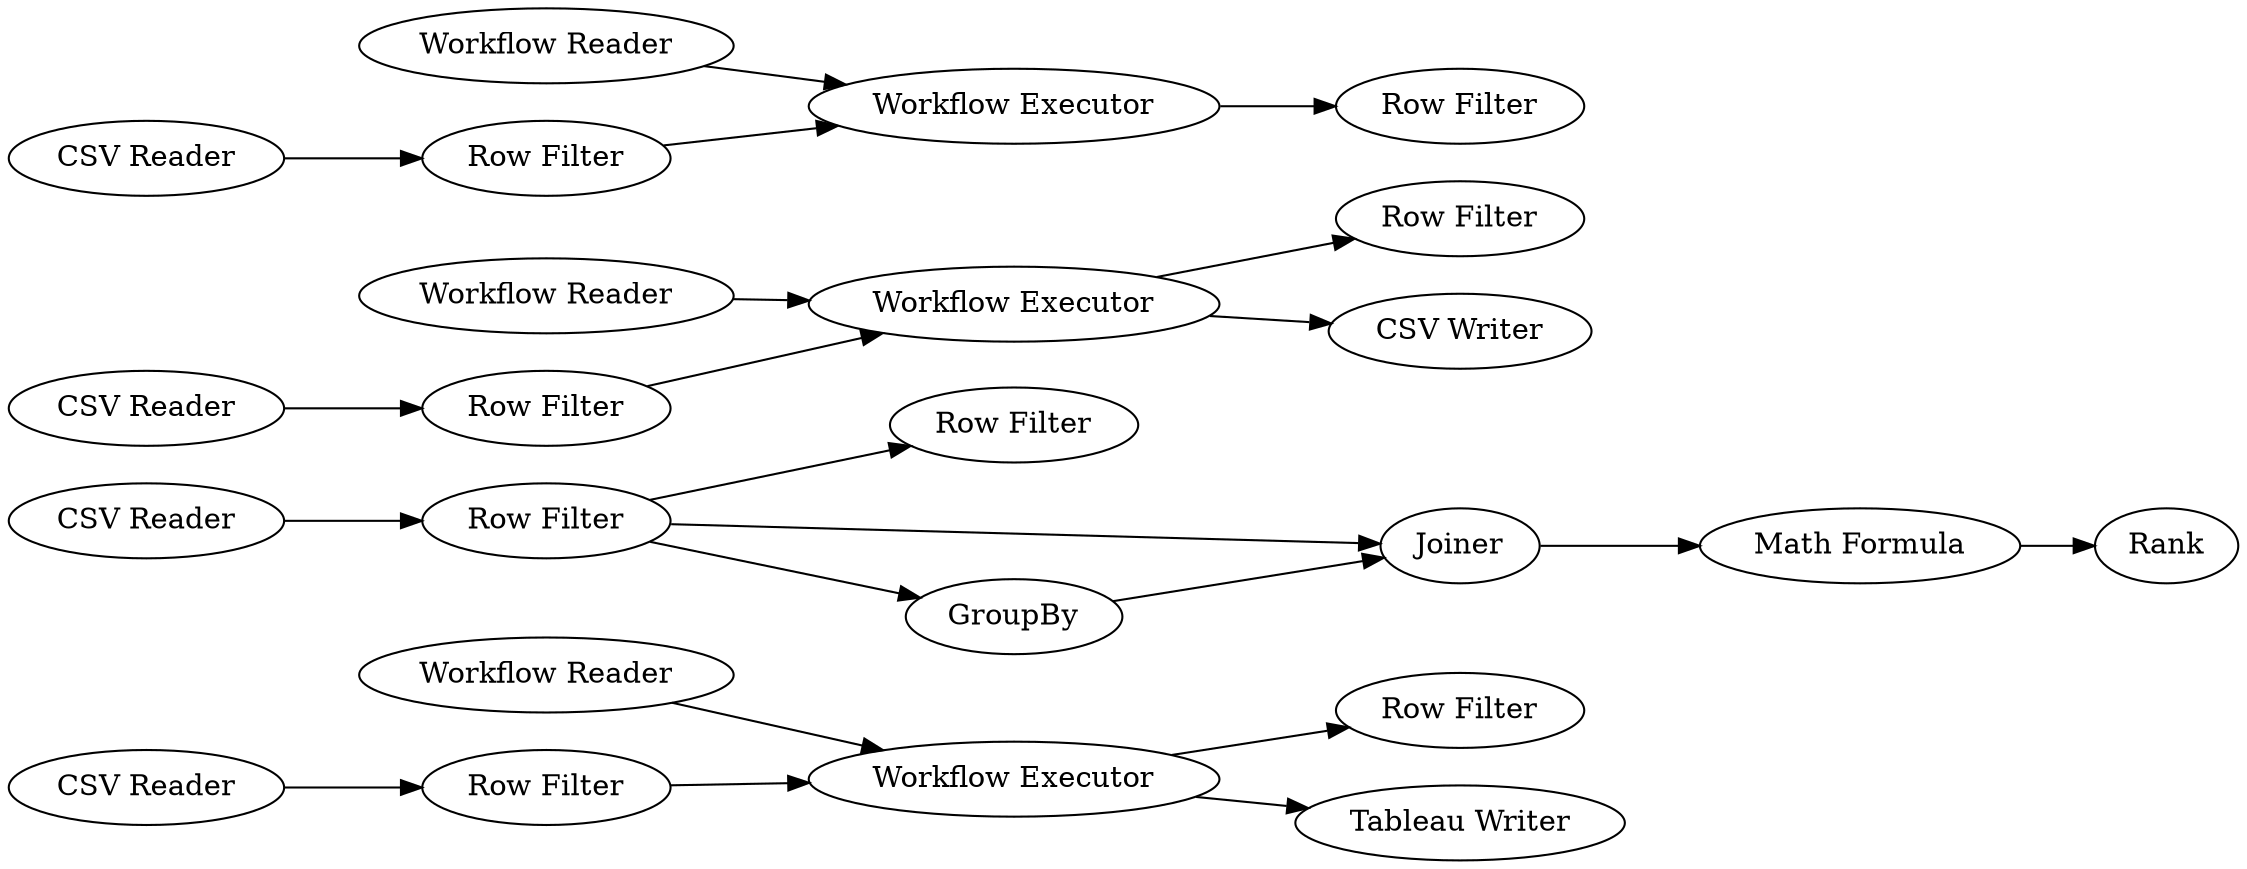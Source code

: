 digraph {
	"2486087254930375026_1468" [label="Row Filter"]
	"2486087254930375026_1486" [label="Math Formula"]
	"2486087254930375026_1488" [label="Row Filter"]
	"2486087254930375026_1485" [label=Joiner]
	"2486087254930375026_1481" [label="Tableau Writer"]
	"2486087254930375026_1470" [label="Workflow Reader"]
	"2486087254930375026_4" [label="Row Filter"]
	"2486087254930375026_1471" [label="Row Filter"]
	"2486087254930375026_1" [label="Workflow Reader"]
	"2486087254930375026_1462" [label="Workflow Executor"]
	"2486087254930375026_1487" [label=Rank]
	"2486087254930375026_1478" [label="Row Filter"]
	"2486087254930375026_1466" [label="Workflow Reader"]
	"2486087254930375026_1463" [label="CSV Reader"]
	"2486087254930375026_1465" [label="Row Filter"]
	"2486087254930375026_1472" [label="Workflow Executor"]
	"2486087254930375026_3" [label="Workflow Executor"]
	"2486087254930375026_1483" [label=GroupBy]
	"2486087254930375026_1477" [label="CSV Reader"]
	"2486087254930375026_1480" [label="Row Filter"]
	"2486087254930375026_1484" [label="Row Filter"]
	"2486087254930375026_1469" [label="CSV Reader"]
	"2486087254930375026_2" [label="CSV Reader"]
	"2486087254930375026_1482" [label="CSV Writer"]
	"2486087254930375026_1469" -> "2486087254930375026_1471"
	"2486087254930375026_1483" -> "2486087254930375026_1485"
	"2486087254930375026_1484" -> "2486087254930375026_1483"
	"2486087254930375026_1484" -> "2486087254930375026_1488"
	"2486087254930375026_1471" -> "2486087254930375026_1472"
	"2486087254930375026_1478" -> "2486087254930375026_3"
	"2486087254930375026_3" -> "2486087254930375026_4"
	"2486087254930375026_3" -> "2486087254930375026_1482"
	"2486087254930375026_1477" -> "2486087254930375026_1484"
	"2486087254930375026_1470" -> "2486087254930375026_1472"
	"2486087254930375026_1462" -> "2486087254930375026_1465"
	"2486087254930375026_1480" -> "2486087254930375026_1462"
	"2486087254930375026_1486" -> "2486087254930375026_1487"
	"2486087254930375026_1" -> "2486087254930375026_3"
	"2486087254930375026_1463" -> "2486087254930375026_1480"
	"2486087254930375026_1472" -> "2486087254930375026_1481"
	"2486087254930375026_1466" -> "2486087254930375026_1462"
	"2486087254930375026_1484" -> "2486087254930375026_1485"
	"2486087254930375026_1485" -> "2486087254930375026_1486"
	"2486087254930375026_2" -> "2486087254930375026_1478"
	"2486087254930375026_1472" -> "2486087254930375026_1468"
	rankdir=LR
}
